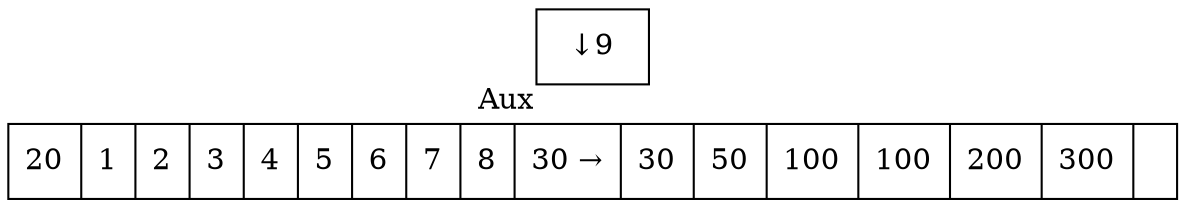 digraph G{ node [shape = record ];
 rankdir=LR;X[label="{ 20|1|2|3|4|5|6|7|8|30 → |30|50|100|100|200|300|}"]
2[label=" { ↓ 9}"xlabel="Aux"]
}
